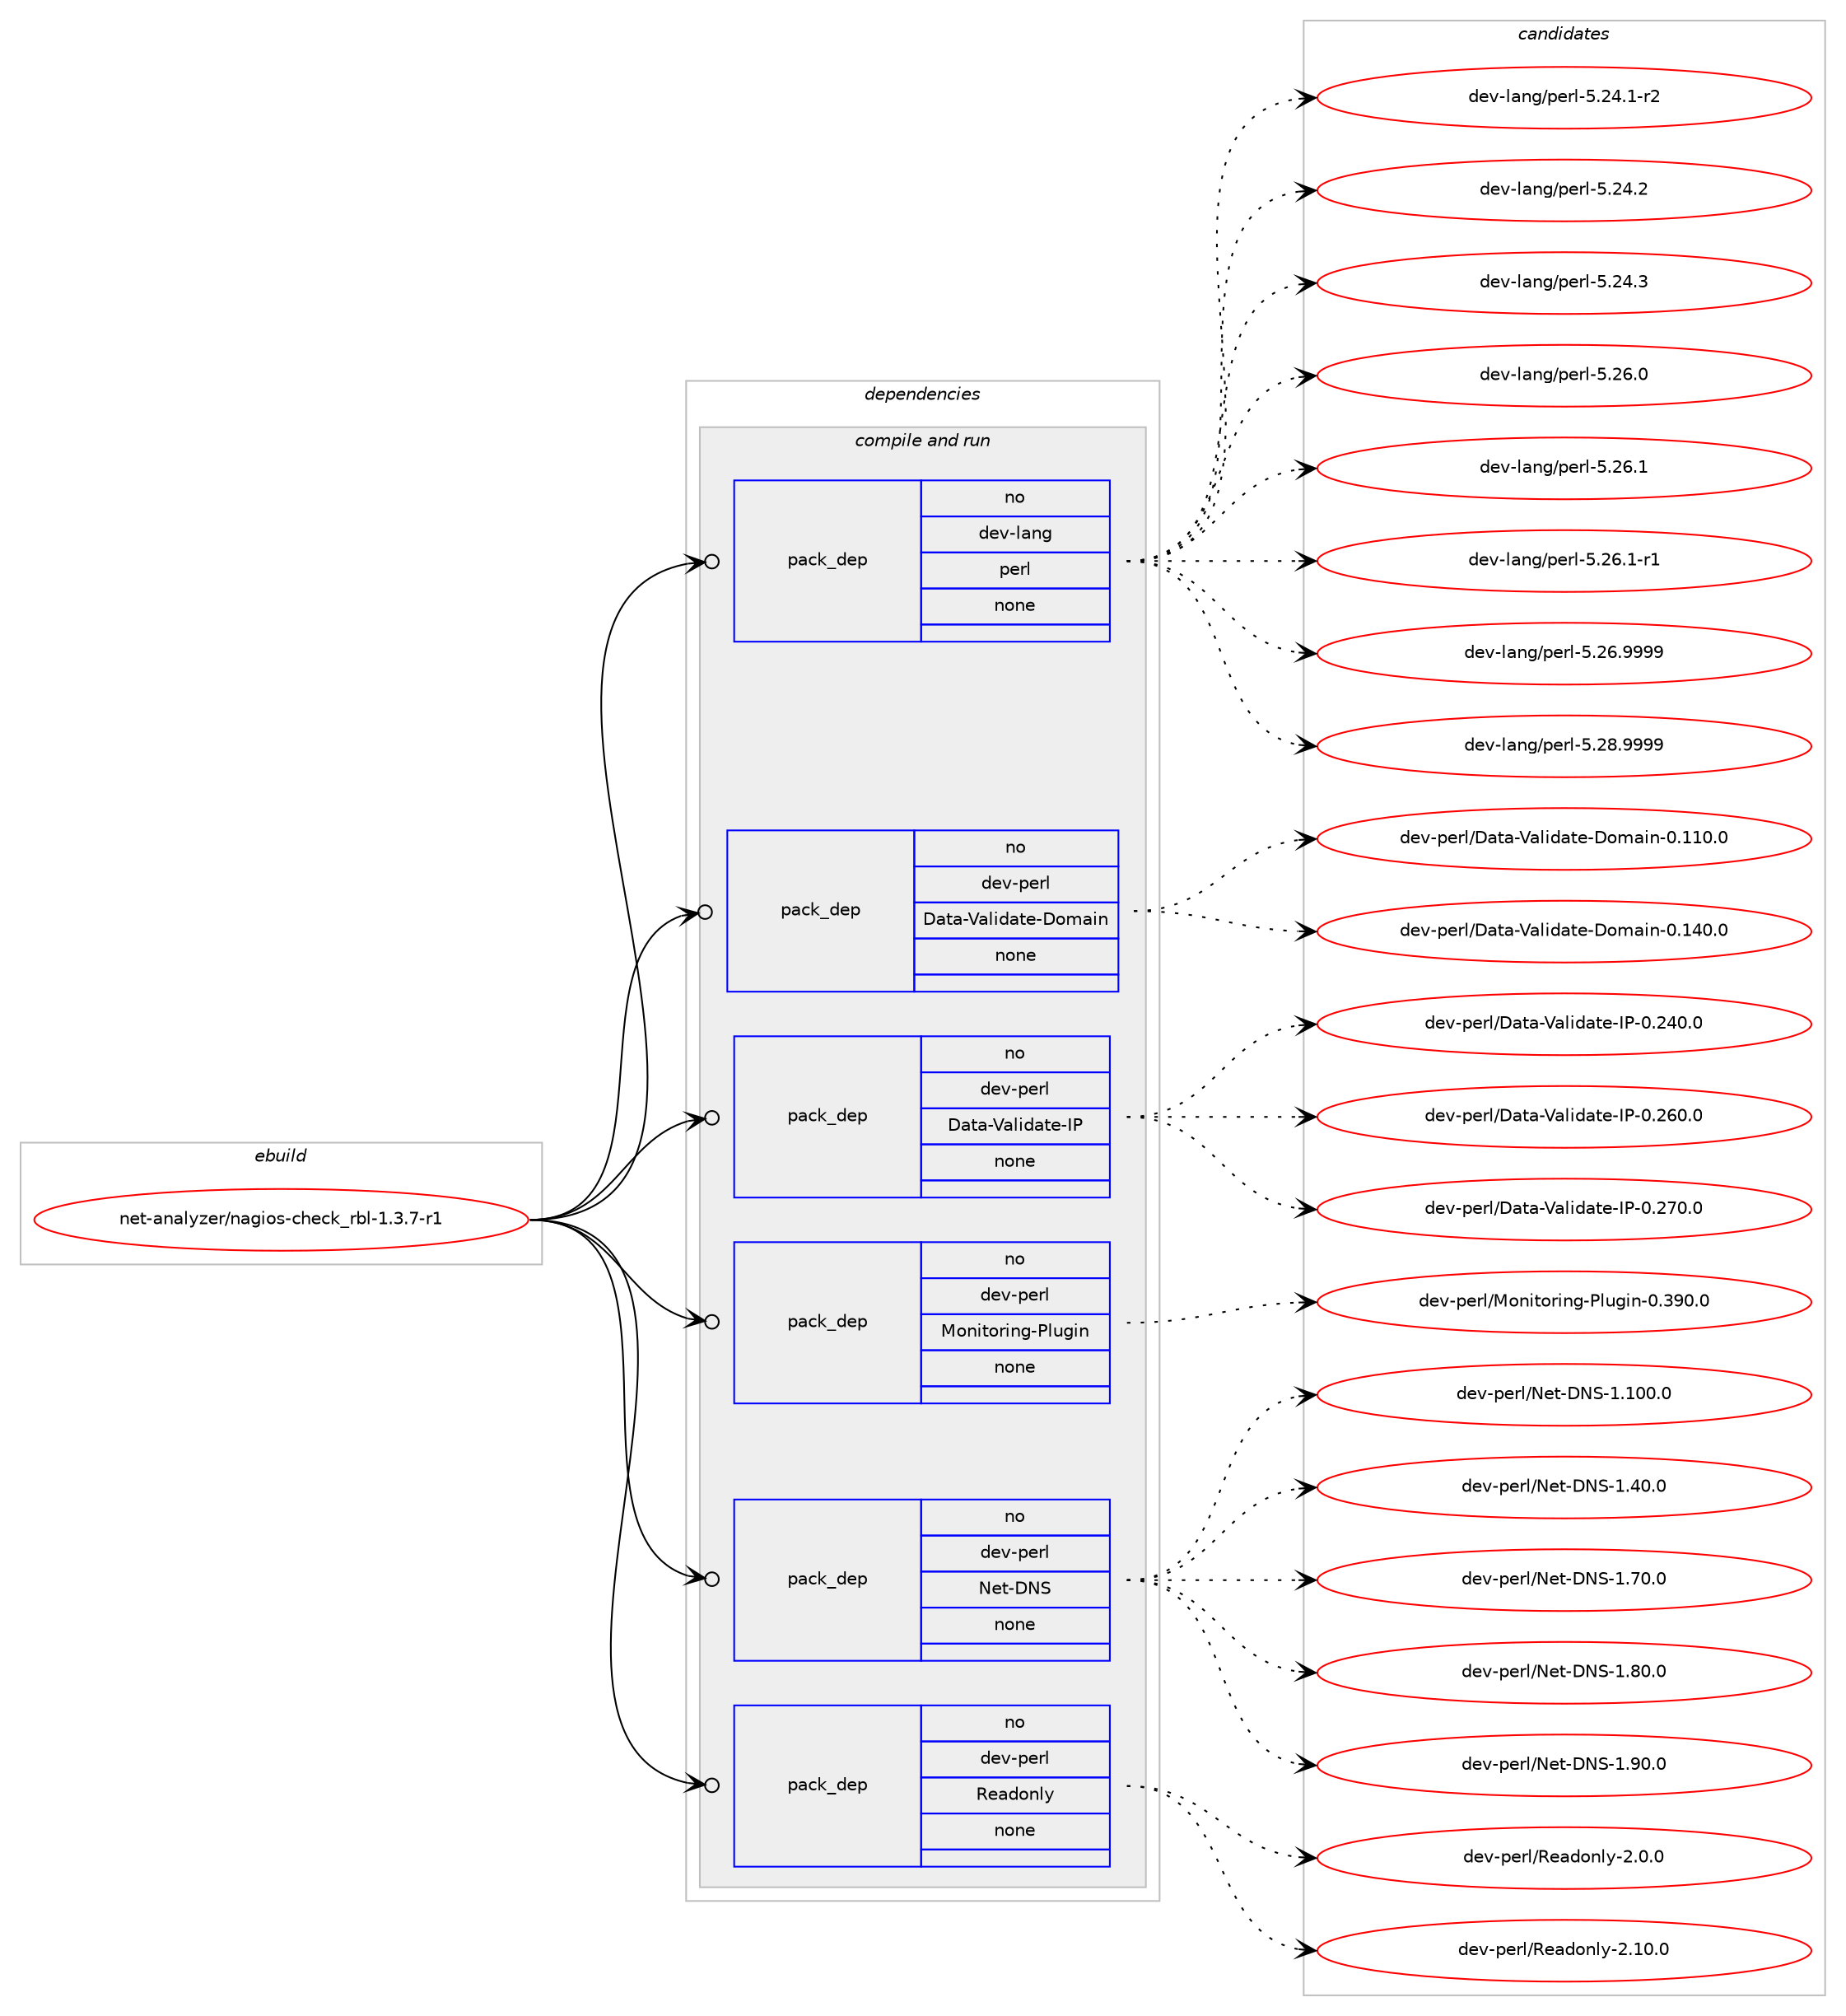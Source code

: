 digraph prolog {

# *************
# Graph options
# *************

newrank=true;
concentrate=true;
compound=true;
graph [rankdir=LR,fontname=Helvetica,fontsize=10,ranksep=1.5];#, ranksep=2.5, nodesep=0.2];
edge  [arrowhead=vee];
node  [fontname=Helvetica,fontsize=10];

# **********
# The ebuild
# **********

subgraph cluster_leftcol {
color=gray;
rank=same;
label=<<i>ebuild</i>>;
id [label="net-analyzer/nagios-check_rbl-1.3.7-r1", color=red, width=4, href="../net-analyzer/nagios-check_rbl-1.3.7-r1.svg"];
}

# ****************
# The dependencies
# ****************

subgraph cluster_midcol {
color=gray;
label=<<i>dependencies</i>>;
subgraph cluster_compile {
fillcolor="#eeeeee";
style=filled;
label=<<i>compile</i>>;
}
subgraph cluster_compileandrun {
fillcolor="#eeeeee";
style=filled;
label=<<i>compile and run</i>>;
subgraph pack295708 {
dependency401152 [label=<<TABLE BORDER="0" CELLBORDER="1" CELLSPACING="0" CELLPADDING="4" WIDTH="220"><TR><TD ROWSPAN="6" CELLPADDING="30">pack_dep</TD></TR><TR><TD WIDTH="110">no</TD></TR><TR><TD>dev-lang</TD></TR><TR><TD>perl</TD></TR><TR><TD>none</TD></TR><TR><TD></TD></TR></TABLE>>, shape=none, color=blue];
}
id:e -> dependency401152:w [weight=20,style="solid",arrowhead="odotvee"];
subgraph pack295709 {
dependency401153 [label=<<TABLE BORDER="0" CELLBORDER="1" CELLSPACING="0" CELLPADDING="4" WIDTH="220"><TR><TD ROWSPAN="6" CELLPADDING="30">pack_dep</TD></TR><TR><TD WIDTH="110">no</TD></TR><TR><TD>dev-perl</TD></TR><TR><TD>Data-Validate-Domain</TD></TR><TR><TD>none</TD></TR><TR><TD></TD></TR></TABLE>>, shape=none, color=blue];
}
id:e -> dependency401153:w [weight=20,style="solid",arrowhead="odotvee"];
subgraph pack295710 {
dependency401154 [label=<<TABLE BORDER="0" CELLBORDER="1" CELLSPACING="0" CELLPADDING="4" WIDTH="220"><TR><TD ROWSPAN="6" CELLPADDING="30">pack_dep</TD></TR><TR><TD WIDTH="110">no</TD></TR><TR><TD>dev-perl</TD></TR><TR><TD>Data-Validate-IP</TD></TR><TR><TD>none</TD></TR><TR><TD></TD></TR></TABLE>>, shape=none, color=blue];
}
id:e -> dependency401154:w [weight=20,style="solid",arrowhead="odotvee"];
subgraph pack295711 {
dependency401155 [label=<<TABLE BORDER="0" CELLBORDER="1" CELLSPACING="0" CELLPADDING="4" WIDTH="220"><TR><TD ROWSPAN="6" CELLPADDING="30">pack_dep</TD></TR><TR><TD WIDTH="110">no</TD></TR><TR><TD>dev-perl</TD></TR><TR><TD>Monitoring-Plugin</TD></TR><TR><TD>none</TD></TR><TR><TD></TD></TR></TABLE>>, shape=none, color=blue];
}
id:e -> dependency401155:w [weight=20,style="solid",arrowhead="odotvee"];
subgraph pack295712 {
dependency401156 [label=<<TABLE BORDER="0" CELLBORDER="1" CELLSPACING="0" CELLPADDING="4" WIDTH="220"><TR><TD ROWSPAN="6" CELLPADDING="30">pack_dep</TD></TR><TR><TD WIDTH="110">no</TD></TR><TR><TD>dev-perl</TD></TR><TR><TD>Net-DNS</TD></TR><TR><TD>none</TD></TR><TR><TD></TD></TR></TABLE>>, shape=none, color=blue];
}
id:e -> dependency401156:w [weight=20,style="solid",arrowhead="odotvee"];
subgraph pack295713 {
dependency401157 [label=<<TABLE BORDER="0" CELLBORDER="1" CELLSPACING="0" CELLPADDING="4" WIDTH="220"><TR><TD ROWSPAN="6" CELLPADDING="30">pack_dep</TD></TR><TR><TD WIDTH="110">no</TD></TR><TR><TD>dev-perl</TD></TR><TR><TD>Readonly</TD></TR><TR><TD>none</TD></TR><TR><TD></TD></TR></TABLE>>, shape=none, color=blue];
}
id:e -> dependency401157:w [weight=20,style="solid",arrowhead="odotvee"];
}
subgraph cluster_run {
fillcolor="#eeeeee";
style=filled;
label=<<i>run</i>>;
}
}

# **************
# The candidates
# **************

subgraph cluster_choices {
rank=same;
color=gray;
label=<<i>candidates</i>>;

subgraph choice295708 {
color=black;
nodesep=1;
choice100101118451089711010347112101114108455346505246494511450 [label="dev-lang/perl-5.24.1-r2", color=red, width=4,href="../dev-lang/perl-5.24.1-r2.svg"];
choice10010111845108971101034711210111410845534650524650 [label="dev-lang/perl-5.24.2", color=red, width=4,href="../dev-lang/perl-5.24.2.svg"];
choice10010111845108971101034711210111410845534650524651 [label="dev-lang/perl-5.24.3", color=red, width=4,href="../dev-lang/perl-5.24.3.svg"];
choice10010111845108971101034711210111410845534650544648 [label="dev-lang/perl-5.26.0", color=red, width=4,href="../dev-lang/perl-5.26.0.svg"];
choice10010111845108971101034711210111410845534650544649 [label="dev-lang/perl-5.26.1", color=red, width=4,href="../dev-lang/perl-5.26.1.svg"];
choice100101118451089711010347112101114108455346505446494511449 [label="dev-lang/perl-5.26.1-r1", color=red, width=4,href="../dev-lang/perl-5.26.1-r1.svg"];
choice10010111845108971101034711210111410845534650544657575757 [label="dev-lang/perl-5.26.9999", color=red, width=4,href="../dev-lang/perl-5.26.9999.svg"];
choice10010111845108971101034711210111410845534650564657575757 [label="dev-lang/perl-5.28.9999", color=red, width=4,href="../dev-lang/perl-5.28.9999.svg"];
dependency401152:e -> choice100101118451089711010347112101114108455346505246494511450:w [style=dotted,weight="100"];
dependency401152:e -> choice10010111845108971101034711210111410845534650524650:w [style=dotted,weight="100"];
dependency401152:e -> choice10010111845108971101034711210111410845534650524651:w [style=dotted,weight="100"];
dependency401152:e -> choice10010111845108971101034711210111410845534650544648:w [style=dotted,weight="100"];
dependency401152:e -> choice10010111845108971101034711210111410845534650544649:w [style=dotted,weight="100"];
dependency401152:e -> choice100101118451089711010347112101114108455346505446494511449:w [style=dotted,weight="100"];
dependency401152:e -> choice10010111845108971101034711210111410845534650544657575757:w [style=dotted,weight="100"];
dependency401152:e -> choice10010111845108971101034711210111410845534650564657575757:w [style=dotted,weight="100"];
}
subgraph choice295709 {
color=black;
nodesep=1;
choice1001011184511210111410847689711697458697108105100971161014568111109971051104548464949484648 [label="dev-perl/Data-Validate-Domain-0.110.0", color=red, width=4,href="../dev-perl/Data-Validate-Domain-0.110.0.svg"];
choice1001011184511210111410847689711697458697108105100971161014568111109971051104548464952484648 [label="dev-perl/Data-Validate-Domain-0.140.0", color=red, width=4,href="../dev-perl/Data-Validate-Domain-0.140.0.svg"];
dependency401153:e -> choice1001011184511210111410847689711697458697108105100971161014568111109971051104548464949484648:w [style=dotted,weight="100"];
dependency401153:e -> choice1001011184511210111410847689711697458697108105100971161014568111109971051104548464952484648:w [style=dotted,weight="100"];
}
subgraph choice295710 {
color=black;
nodesep=1;
choice1001011184511210111410847689711697458697108105100971161014573804548465052484648 [label="dev-perl/Data-Validate-IP-0.240.0", color=red, width=4,href="../dev-perl/Data-Validate-IP-0.240.0.svg"];
choice1001011184511210111410847689711697458697108105100971161014573804548465054484648 [label="dev-perl/Data-Validate-IP-0.260.0", color=red, width=4,href="../dev-perl/Data-Validate-IP-0.260.0.svg"];
choice1001011184511210111410847689711697458697108105100971161014573804548465055484648 [label="dev-perl/Data-Validate-IP-0.270.0", color=red, width=4,href="../dev-perl/Data-Validate-IP-0.270.0.svg"];
dependency401154:e -> choice1001011184511210111410847689711697458697108105100971161014573804548465052484648:w [style=dotted,weight="100"];
dependency401154:e -> choice1001011184511210111410847689711697458697108105100971161014573804548465054484648:w [style=dotted,weight="100"];
dependency401154:e -> choice1001011184511210111410847689711697458697108105100971161014573804548465055484648:w [style=dotted,weight="100"];
}
subgraph choice295711 {
color=black;
nodesep=1;
choice10010111845112101114108477711111010511611111410511010345801081171031051104548465157484648 [label="dev-perl/Monitoring-Plugin-0.390.0", color=red, width=4,href="../dev-perl/Monitoring-Plugin-0.390.0.svg"];
dependency401155:e -> choice10010111845112101114108477711111010511611111410511010345801081171031051104548465157484648:w [style=dotted,weight="100"];
}
subgraph choice295712 {
color=black;
nodesep=1;
choice100101118451121011141084778101116456878834549464948484648 [label="dev-perl/Net-DNS-1.100.0", color=red, width=4,href="../dev-perl/Net-DNS-1.100.0.svg"];
choice1001011184511210111410847781011164568788345494652484648 [label="dev-perl/Net-DNS-1.40.0", color=red, width=4,href="../dev-perl/Net-DNS-1.40.0.svg"];
choice1001011184511210111410847781011164568788345494655484648 [label="dev-perl/Net-DNS-1.70.0", color=red, width=4,href="../dev-perl/Net-DNS-1.70.0.svg"];
choice1001011184511210111410847781011164568788345494656484648 [label="dev-perl/Net-DNS-1.80.0", color=red, width=4,href="../dev-perl/Net-DNS-1.80.0.svg"];
choice1001011184511210111410847781011164568788345494657484648 [label="dev-perl/Net-DNS-1.90.0", color=red, width=4,href="../dev-perl/Net-DNS-1.90.0.svg"];
dependency401156:e -> choice100101118451121011141084778101116456878834549464948484648:w [style=dotted,weight="100"];
dependency401156:e -> choice1001011184511210111410847781011164568788345494652484648:w [style=dotted,weight="100"];
dependency401156:e -> choice1001011184511210111410847781011164568788345494655484648:w [style=dotted,weight="100"];
dependency401156:e -> choice1001011184511210111410847781011164568788345494656484648:w [style=dotted,weight="100"];
dependency401156:e -> choice1001011184511210111410847781011164568788345494657484648:w [style=dotted,weight="100"];
}
subgraph choice295713 {
color=black;
nodesep=1;
choice10010111845112101114108478210197100111110108121455046484648 [label="dev-perl/Readonly-2.0.0", color=red, width=4,href="../dev-perl/Readonly-2.0.0.svg"];
choice1001011184511210111410847821019710011111010812145504649484648 [label="dev-perl/Readonly-2.10.0", color=red, width=4,href="../dev-perl/Readonly-2.10.0.svg"];
dependency401157:e -> choice10010111845112101114108478210197100111110108121455046484648:w [style=dotted,weight="100"];
dependency401157:e -> choice1001011184511210111410847821019710011111010812145504649484648:w [style=dotted,weight="100"];
}
}

}
